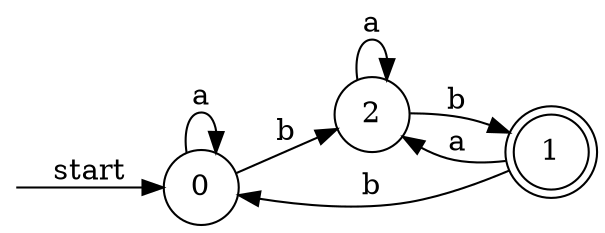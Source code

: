 digraph dfa {
    rankdir = LR;
    node [shape = circle];
    __start [style = invis, shape = point];
    __start -> "0" [ label = "start" ];
    node [shape = doublecircle]; "1"
    node [shape = circle];
    "2" -> "2" [ label = "a" ];
    "2" -> "1" [ label = "b" ];
    "0" -> "0" [ label = "a" ];
    "0" -> "2" [ label = "b" ];
    "1" -> "2" [ label = "a" ];
    "1" -> "0" [ label = "b" ];
}
